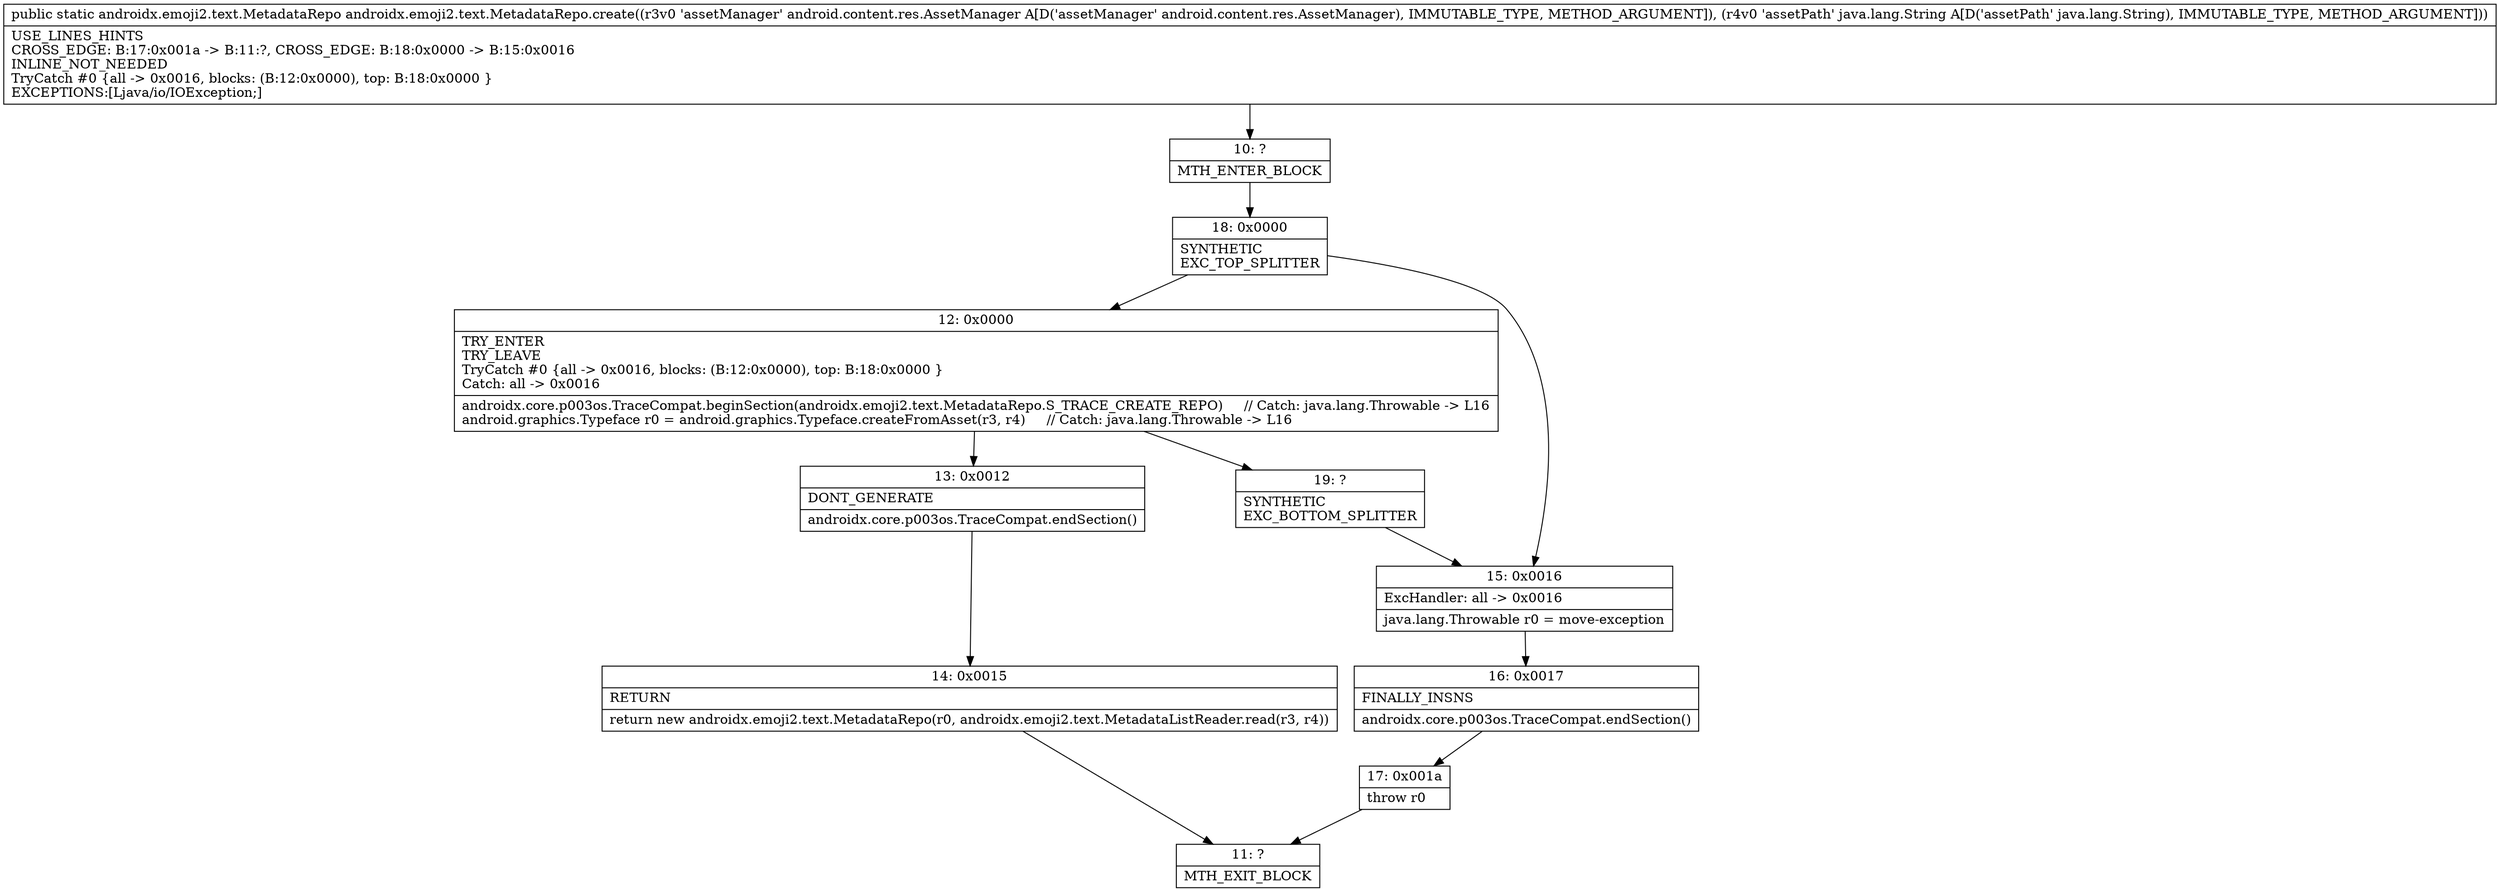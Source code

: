 digraph "CFG forandroidx.emoji2.text.MetadataRepo.create(Landroid\/content\/res\/AssetManager;Ljava\/lang\/String;)Landroidx\/emoji2\/text\/MetadataRepo;" {
Node_10 [shape=record,label="{10\:\ ?|MTH_ENTER_BLOCK\l}"];
Node_18 [shape=record,label="{18\:\ 0x0000|SYNTHETIC\lEXC_TOP_SPLITTER\l}"];
Node_12 [shape=record,label="{12\:\ 0x0000|TRY_ENTER\lTRY_LEAVE\lTryCatch #0 \{all \-\> 0x0016, blocks: (B:12:0x0000), top: B:18:0x0000 \}\lCatch: all \-\> 0x0016\l|androidx.core.p003os.TraceCompat.beginSection(androidx.emoji2.text.MetadataRepo.S_TRACE_CREATE_REPO)     \/\/ Catch: java.lang.Throwable \-\> L16\landroid.graphics.Typeface r0 = android.graphics.Typeface.createFromAsset(r3, r4)     \/\/ Catch: java.lang.Throwable \-\> L16\l}"];
Node_13 [shape=record,label="{13\:\ 0x0012|DONT_GENERATE\l|androidx.core.p003os.TraceCompat.endSection()\l}"];
Node_14 [shape=record,label="{14\:\ 0x0015|RETURN\l|return new androidx.emoji2.text.MetadataRepo(r0, androidx.emoji2.text.MetadataListReader.read(r3, r4))\l}"];
Node_11 [shape=record,label="{11\:\ ?|MTH_EXIT_BLOCK\l}"];
Node_19 [shape=record,label="{19\:\ ?|SYNTHETIC\lEXC_BOTTOM_SPLITTER\l}"];
Node_15 [shape=record,label="{15\:\ 0x0016|ExcHandler: all \-\> 0x0016\l|java.lang.Throwable r0 = move\-exception\l}"];
Node_16 [shape=record,label="{16\:\ 0x0017|FINALLY_INSNS\l|androidx.core.p003os.TraceCompat.endSection()\l}"];
Node_17 [shape=record,label="{17\:\ 0x001a|throw r0\l}"];
MethodNode[shape=record,label="{public static androidx.emoji2.text.MetadataRepo androidx.emoji2.text.MetadataRepo.create((r3v0 'assetManager' android.content.res.AssetManager A[D('assetManager' android.content.res.AssetManager), IMMUTABLE_TYPE, METHOD_ARGUMENT]), (r4v0 'assetPath' java.lang.String A[D('assetPath' java.lang.String), IMMUTABLE_TYPE, METHOD_ARGUMENT]))  | USE_LINES_HINTS\lCROSS_EDGE: B:17:0x001a \-\> B:11:?, CROSS_EDGE: B:18:0x0000 \-\> B:15:0x0016\lINLINE_NOT_NEEDED\lTryCatch #0 \{all \-\> 0x0016, blocks: (B:12:0x0000), top: B:18:0x0000 \}\lEXCEPTIONS:[Ljava\/io\/IOException;]\l}"];
MethodNode -> Node_10;Node_10 -> Node_18;
Node_18 -> Node_12;
Node_18 -> Node_15;
Node_12 -> Node_13;
Node_12 -> Node_19;
Node_13 -> Node_14;
Node_14 -> Node_11;
Node_19 -> Node_15;
Node_15 -> Node_16;
Node_16 -> Node_17;
Node_17 -> Node_11;
}

